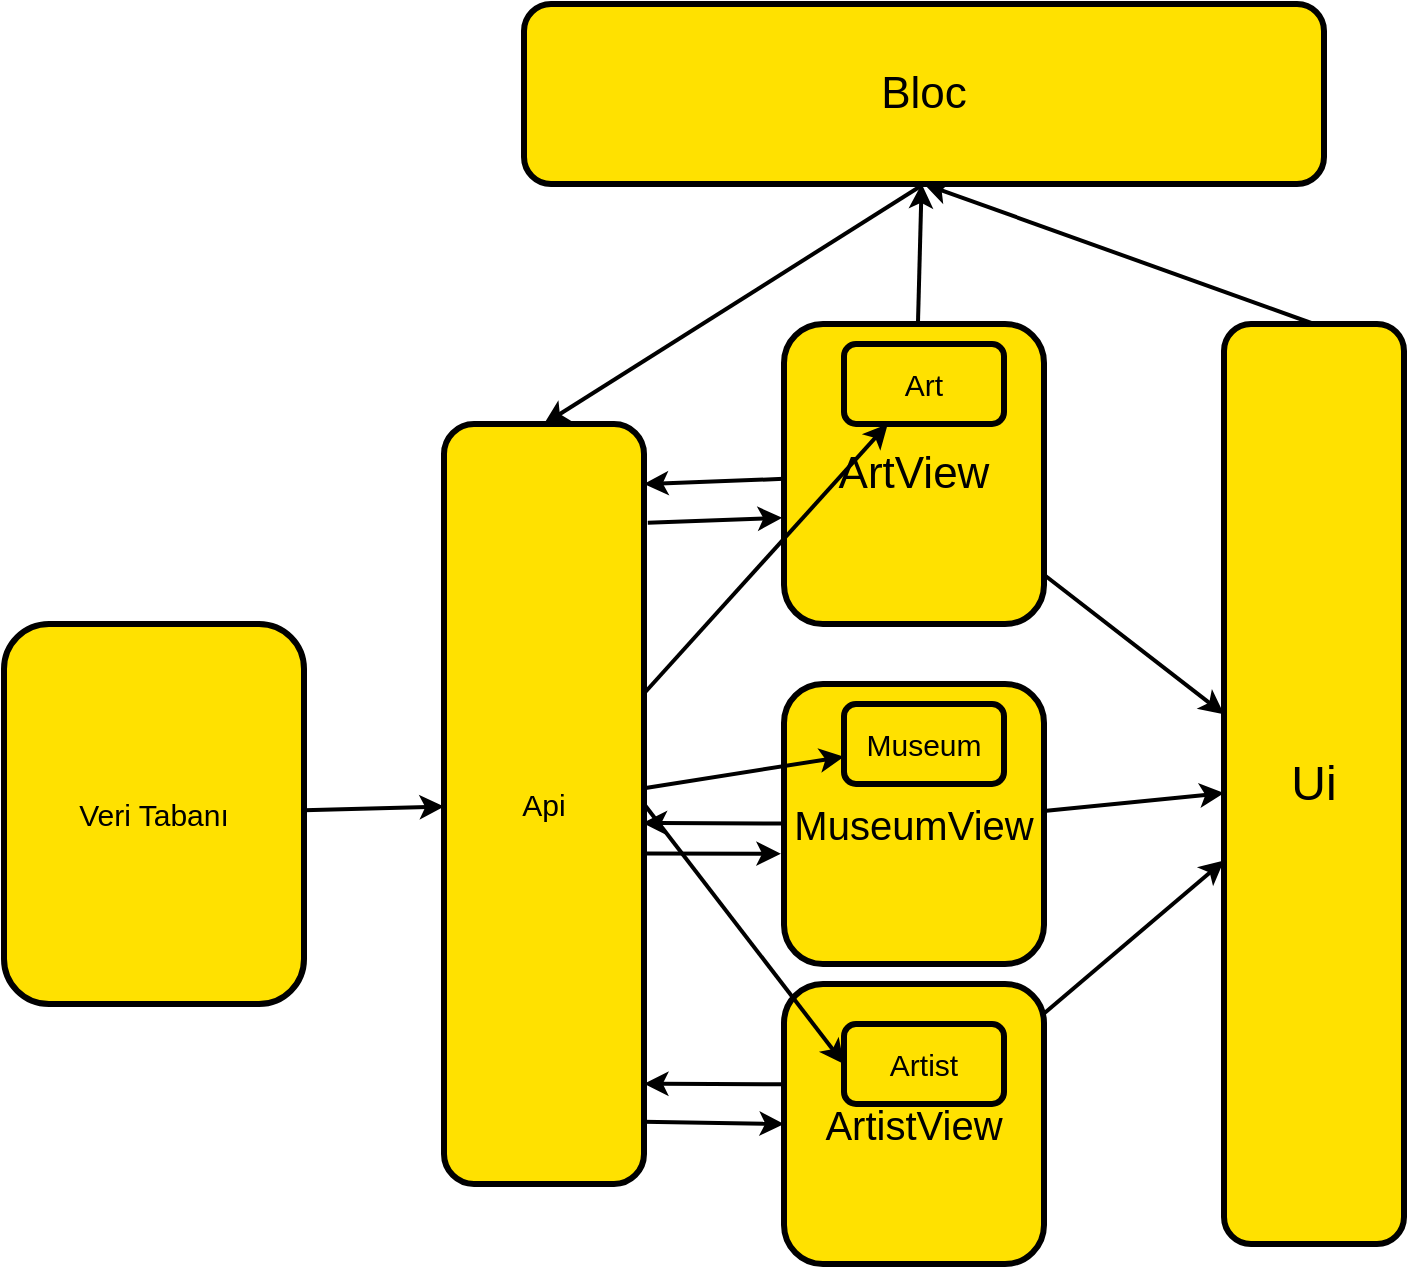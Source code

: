<mxfile>
    <diagram id="h2Q2RxLUe2LxdP0xFpPm" name="Page-1">
        <mxGraphModel dx="425" dy="313" grid="1" gridSize="10" guides="1" tooltips="1" connect="1" arrows="1" fold="1" page="1" pageScale="1" pageWidth="827" pageHeight="1169" math="0" shadow="0">
            <root>
                <mxCell id="0"/>
                <mxCell id="1" parent="0"/>
                <mxCell id="22" value="" style="edgeStyle=none;html=1;strokeColor=#000000;strokeWidth=2;fontSize=20;fontColor=#000000;" parent="1" source="7" target="20" edge="1">
                    <mxGeometry relative="1" as="geometry"/>
                </mxCell>
                <mxCell id="25" value="" style="edgeStyle=none;html=1;strokeColor=#000000;strokeWidth=2;fontSize=20;fontColor=#000000;" parent="1" source="7" target="24" edge="1">
                    <mxGeometry relative="1" as="geometry"/>
                </mxCell>
                <mxCell id="29" value="" style="edgeStyle=none;html=1;entryX=1;entryY=0.079;entryDx=0;entryDy=0;entryPerimeter=0;strokeWidth=2;strokeColor=#000000;" edge="1" parent="1" source="7" target="8">
                    <mxGeometry relative="1" as="geometry"/>
                </mxCell>
                <mxCell id="7" value="&lt;font style=&quot;font-size: 22px;&quot; color=&quot;#000000&quot;&gt;ArtView&lt;/font&gt;" style="rounded=1;whiteSpace=wrap;html=1;strokeColor=#000000;strokeWidth=3;fontSize=15;fillColor=#FFE100;" parent="1" vertex="1">
                    <mxGeometry x="820" y="410" width="130" height="150" as="geometry"/>
                </mxCell>
                <mxCell id="9" value="" style="edgeStyle=none;html=1;strokeColor=#000000;strokeWidth=2;fontSize=22;fontColor=#000000;" parent="1" source="2" target="8" edge="1">
                    <mxGeometry relative="1" as="geometry"/>
                </mxCell>
                <mxCell id="2" value="&lt;font style=&quot;font-size: 15px;&quot;&gt;Veri Tabanı&lt;/font&gt;" style="rounded=1;whiteSpace=wrap;html=1;fillColor=#FFE100;fontColor=#000000;strokeColor=#000000;strokeWidth=3;" parent="1" vertex="1">
                    <mxGeometry x="430" y="560" width="150" height="190" as="geometry"/>
                </mxCell>
                <mxCell id="3" value="&lt;font style=&quot;font-size: 15px;&quot;&gt;Art&lt;/font&gt;" style="rounded=1;whiteSpace=wrap;html=1;fillColor=#FFE100;fontColor=#000000;strokeColor=#000000;strokeWidth=3;" parent="1" vertex="1">
                    <mxGeometry x="850" y="420" width="80" height="40" as="geometry"/>
                </mxCell>
                <mxCell id="10" value="" style="edgeStyle=none;html=1;strokeColor=#000000;strokeWidth=2;fontSize=22;fontColor=#000000;" parent="1" source="8" target="3" edge="1">
                    <mxGeometry relative="1" as="geometry"/>
                </mxCell>
                <mxCell id="30" style="edgeStyle=none;html=1;exitX=1.019;exitY=0.13;exitDx=0;exitDy=0;entryX=-0.007;entryY=0.646;entryDx=0;entryDy=0;entryPerimeter=0;exitPerimeter=0;strokeWidth=2;strokeColor=#000000;" edge="1" parent="1" source="8" target="7">
                    <mxGeometry relative="1" as="geometry"/>
                </mxCell>
                <mxCell id="32" style="edgeStyle=none;html=1;exitX=1;exitY=0.565;exitDx=0;exitDy=0;entryX=-0.012;entryY=0.606;entryDx=0;entryDy=0;entryPerimeter=0;exitPerimeter=0;strokeWidth=2;strokeColor=#000000;" edge="1" parent="1" source="8" target="11">
                    <mxGeometry relative="1" as="geometry"/>
                </mxCell>
                <mxCell id="33" style="edgeStyle=none;html=1;exitX=0.994;exitY=0.918;exitDx=0;exitDy=0;entryX=0;entryY=0.5;entryDx=0;entryDy=0;exitPerimeter=0;strokeWidth=2;strokeColor=#000000;" edge="1" parent="1" source="8" target="14">
                    <mxGeometry relative="1" as="geometry"/>
                </mxCell>
                <mxCell id="8" value="&lt;font style=&quot;font-size: 15px;&quot;&gt;Api&lt;/font&gt;" style="rounded=1;whiteSpace=wrap;html=1;fillColor=#FFE100;fontColor=#000000;strokeColor=#000000;strokeWidth=3;" parent="1" vertex="1">
                    <mxGeometry x="650" y="460" width="100" height="380" as="geometry"/>
                </mxCell>
                <mxCell id="21" value="" style="edgeStyle=none;html=1;strokeColor=#000000;strokeWidth=2;fontSize=20;fontColor=#000000;" parent="1" source="11" target="20" edge="1">
                    <mxGeometry relative="1" as="geometry"/>
                </mxCell>
                <mxCell id="31" value="" style="edgeStyle=none;html=1;entryX=0.993;entryY=0.525;entryDx=0;entryDy=0;entryPerimeter=0;strokeWidth=2;strokeColor=#000000;" edge="1" parent="1" source="11" target="8">
                    <mxGeometry relative="1" as="geometry"/>
                </mxCell>
                <mxCell id="11" value="&lt;font style=&quot;font-size: 20px;&quot; color=&quot;#000000&quot;&gt;MuseumView&lt;/font&gt;" style="rounded=1;whiteSpace=wrap;html=1;strokeColor=#000000;strokeWidth=3;fontSize=15;fillColor=#FFE100;" parent="1" vertex="1">
                    <mxGeometry x="820" y="590" width="130" height="140" as="geometry"/>
                </mxCell>
                <mxCell id="12" value="&lt;font style=&quot;font-size: 15px;&quot;&gt;Museum&lt;/font&gt;" style="rounded=1;whiteSpace=wrap;html=1;fillColor=#FFE100;fontColor=#000000;strokeColor=#000000;strokeWidth=3;" parent="1" vertex="1">
                    <mxGeometry x="850" y="600" width="80" height="40" as="geometry"/>
                </mxCell>
                <mxCell id="13" value="" style="edgeStyle=none;html=1;strokeColor=#000000;strokeWidth=2;fontSize=22;fontColor=#000000;" parent="1" source="8" target="12" edge="1">
                    <mxGeometry relative="1" as="geometry"/>
                </mxCell>
                <mxCell id="23" value="" style="edgeStyle=none;html=1;strokeColor=#000000;strokeWidth=2;fontSize=20;fontColor=#000000;" parent="1" source="14" target="20" edge="1">
                    <mxGeometry relative="1" as="geometry"/>
                </mxCell>
                <mxCell id="34" style="edgeStyle=none;html=1;exitX=-0.004;exitY=0.358;exitDx=0;exitDy=0;entryX=1;entryY=0.868;entryDx=0;entryDy=0;entryPerimeter=0;exitPerimeter=0;strokeWidth=2;strokeColor=#000000;" edge="1" parent="1" source="14" target="8">
                    <mxGeometry relative="1" as="geometry"/>
                </mxCell>
                <mxCell id="14" value="&lt;font color=&quot;#000000&quot;&gt;&lt;span style=&quot;font-size: 20px;&quot;&gt;ArtistView&lt;/span&gt;&lt;/font&gt;" style="rounded=1;whiteSpace=wrap;html=1;strokeColor=#000000;strokeWidth=3;fontSize=15;fillColor=#FFE100;" parent="1" vertex="1">
                    <mxGeometry x="820" y="740" width="130" height="140" as="geometry"/>
                </mxCell>
                <mxCell id="15" value="&lt;font style=&quot;font-size: 15px;&quot;&gt;Artist&lt;br&gt;&lt;/font&gt;" style="rounded=1;whiteSpace=wrap;html=1;fillColor=#FFE100;fontColor=#000000;strokeColor=#000000;strokeWidth=3;" parent="1" vertex="1">
                    <mxGeometry x="850" y="760" width="80" height="40" as="geometry"/>
                </mxCell>
                <mxCell id="18" style="edgeStyle=none;html=1;exitX=1;exitY=0.5;exitDx=0;exitDy=0;entryX=0;entryY=0.5;entryDx=0;entryDy=0;strokeColor=#000000;strokeWidth=2;fontSize=20;fontColor=#000000;" parent="1" source="8" target="15" edge="1">
                    <mxGeometry relative="1" as="geometry"/>
                </mxCell>
                <mxCell id="26" style="edgeStyle=none;html=1;exitX=0.5;exitY=0;exitDx=0;exitDy=0;entryX=0.5;entryY=1;entryDx=0;entryDy=0;strokeColor=#000000;strokeWidth=2;fontSize=20;fontColor=#000000;" parent="1" source="20" target="24" edge="1">
                    <mxGeometry relative="1" as="geometry"/>
                </mxCell>
                <mxCell id="20" value="&lt;font color=&quot;#000000&quot; style=&quot;font-size: 24px;&quot;&gt;Ui&lt;/font&gt;" style="whiteSpace=wrap;html=1;fontSize=15;fillColor=#FFE100;strokeColor=#000000;rounded=1;strokeWidth=3;" parent="1" vertex="1">
                    <mxGeometry x="1040" y="410" width="90" height="460" as="geometry"/>
                </mxCell>
                <mxCell id="27" style="edgeStyle=none;html=1;exitX=0.5;exitY=1;exitDx=0;exitDy=0;entryX=0.5;entryY=0;entryDx=0;entryDy=0;strokeColor=#000000;strokeWidth=2;fontSize=20;fontColor=#000000;" parent="1" source="24" target="8" edge="1">
                    <mxGeometry relative="1" as="geometry"/>
                </mxCell>
                <mxCell id="24" value="&lt;font color=&quot;#000000&quot;&gt;&lt;span style=&quot;font-size: 22px;&quot;&gt;Bloc&lt;br&gt;&lt;/span&gt;&lt;/font&gt;" style="rounded=1;whiteSpace=wrap;html=1;strokeColor=#000000;strokeWidth=3;fontSize=15;fillColor=#FFE100;" parent="1" vertex="1">
                    <mxGeometry x="690" y="250" width="400" height="90" as="geometry"/>
                </mxCell>
            </root>
        </mxGraphModel>
    </diagram>
</mxfile>
